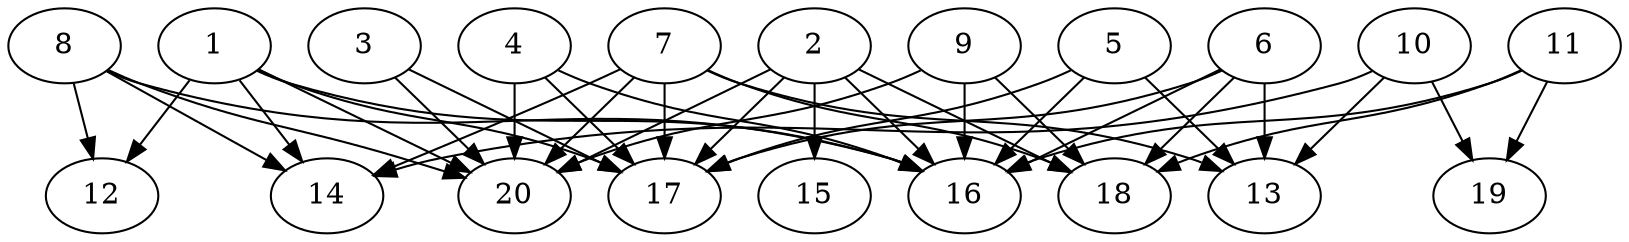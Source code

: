 // DAG automatically generated by daggen at Tue Aug  6 16:20:30 2019
// ./daggen --dot -n 20 --ccr 0.5 --fat 0.8 --regular 0.5 --density 0.8 --mindata 5242880 --maxdata 52428800 
digraph G {
  1 [size="78661632", alpha="0.15", expect_size="39330816"] 
  1 -> 12 [size ="39330816"]
  1 -> 14 [size ="39330816"]
  1 -> 16 [size ="39330816"]
  1 -> 17 [size ="39330816"]
  1 -> 20 [size ="39330816"]
  2 [size="48097280", alpha="0.10", expect_size="24048640"] 
  2 -> 15 [size ="24048640"]
  2 -> 16 [size ="24048640"]
  2 -> 17 [size ="24048640"]
  2 -> 18 [size ="24048640"]
  2 -> 20 [size ="24048640"]
  3 [size="41748480", alpha="0.11", expect_size="20874240"] 
  3 -> 17 [size ="20874240"]
  3 -> 20 [size ="20874240"]
  4 [size="68876288", alpha="0.07", expect_size="34438144"] 
  4 -> 16 [size ="34438144"]
  4 -> 17 [size ="34438144"]
  4 -> 20 [size ="34438144"]
  5 [size="69871616", alpha="0.11", expect_size="34935808"] 
  5 -> 13 [size ="34935808"]
  5 -> 16 [size ="34935808"]
  5 -> 17 [size ="34935808"]
  6 [size="94240768", alpha="0.10", expect_size="47120384"] 
  6 -> 13 [size ="47120384"]
  6 -> 16 [size ="47120384"]
  6 -> 17 [size ="47120384"]
  6 -> 18 [size ="47120384"]
  7 [size="100130816", alpha="0.06", expect_size="50065408"] 
  7 -> 13 [size ="50065408"]
  7 -> 14 [size ="50065408"]
  7 -> 17 [size ="50065408"]
  7 -> 18 [size ="50065408"]
  7 -> 20 [size ="50065408"]
  8 [size="86941696", alpha="0.01", expect_size="43470848"] 
  8 -> 12 [size ="43470848"]
  8 -> 14 [size ="43470848"]
  8 -> 16 [size ="43470848"]
  8 -> 20 [size ="43470848"]
  9 [size="12779520", alpha="0.06", expect_size="6389760"] 
  9 -> 16 [size ="6389760"]
  9 -> 18 [size ="6389760"]
  9 -> 20 [size ="6389760"]
  10 [size="64296960", alpha="0.00", expect_size="32148480"] 
  10 -> 13 [size ="32148480"]
  10 -> 14 [size ="32148480"]
  10 -> 19 [size ="32148480"]
  11 [size="18860032", alpha="0.14", expect_size="9430016"] 
  11 -> 16 [size ="9430016"]
  11 -> 18 [size ="9430016"]
  11 -> 19 [size ="9430016"]
  12 [size="90085376", alpha="0.18", expect_size="45042688"] 
  13 [size="42838016", alpha="0.16", expect_size="21419008"] 
  14 [size="94496768", alpha="0.07", expect_size="47248384"] 
  15 [size="31547392", alpha="0.16", expect_size="15773696"] 
  16 [size="85311488", alpha="0.07", expect_size="42655744"] 
  17 [size="39124992", alpha="0.03", expect_size="19562496"] 
  18 [size="68061184", alpha="0.05", expect_size="34030592"] 
  19 [size="73697280", alpha="0.16", expect_size="36848640"] 
  20 [size="104038400", alpha="0.18", expect_size="52019200"] 
}
